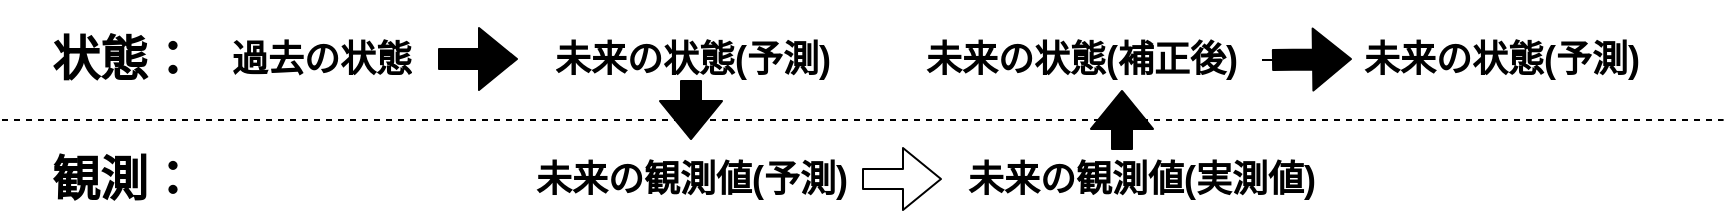 <mxfile version="13.3.9">
    <diagram id="6hGFLwfOUW9BJ-s0fimq" name="Page-1">
        <mxGraphModel dx="684" dy="581" grid="1" gridSize="10" guides="1" tooltips="1" connect="1" arrows="1" fold="1" page="1" pageScale="1" pageWidth="827" pageHeight="1169" background="#FFFFFF" math="0" shadow="0">
            <root>
                <mxCell id="0"/>
                <mxCell id="1" parent="0"/>
                <mxCell id="6" value="&lt;h1&gt;状態：&lt;/h1&gt;" style="text;html=1;spacing=5;spacingTop=-20;whiteSpace=wrap;overflow=hidden;rounded=0;fontColor=#000000;" parent="1" vertex="1">
                    <mxGeometry x="70" y="270" width="90" height="40" as="geometry"/>
                </mxCell>
                <mxCell id="8" value="&lt;h1&gt;観測：&lt;/h1&gt;" style="text;html=1;spacing=5;spacingTop=-20;whiteSpace=wrap;overflow=hidden;rounded=0;fontColor=#000000;" parent="1" vertex="1">
                    <mxGeometry x="70" y="330" width="90" height="40" as="geometry"/>
                </mxCell>
                <mxCell id="9" value="&lt;h2&gt;未来の状態(予測)&lt;/h2&gt;" style="text;html=1;spacing=5;spacingTop=-20;whiteSpace=wrap;overflow=hidden;rounded=0;align=center;fontColor=#000000;" parent="1" vertex="1">
                    <mxGeometry x="320" y="275" width="151" height="30" as="geometry"/>
                </mxCell>
                <mxCell id="27" value="" style="edgeStyle=orthogonalEdgeStyle;rounded=0;orthogonalLoop=1;jettySize=auto;html=1;fontColor=#000000;" edge="1" parent="1" source="10" target="11">
                    <mxGeometry relative="1" as="geometry"/>
                </mxCell>
                <mxCell id="10" value="&lt;h2&gt;未来の状態(補正後)&lt;/h2&gt;" style="text;html=1;spacing=5;spacingTop=-20;whiteSpace=wrap;overflow=hidden;rounded=0;align=center;fontColor=#000000;" parent="1" vertex="1">
                    <mxGeometry x="500" y="275" width="180" height="30" as="geometry"/>
                </mxCell>
                <mxCell id="11" value="&lt;h2&gt;未来の状態(予測)&lt;/h2&gt;" style="text;html=1;spacing=5;spacingTop=-20;whiteSpace=wrap;overflow=hidden;rounded=0;align=center;fontColor=#000000;" parent="1" vertex="1">
                    <mxGeometry x="720" y="275" width="160" height="30" as="geometry"/>
                </mxCell>
                <mxCell id="12" value="&lt;h2&gt;過去の状態&lt;/h2&gt;" style="text;html=1;spacing=5;spacingTop=-20;whiteSpace=wrap;overflow=hidden;rounded=0;align=center;fontColor=#000000;" parent="1" vertex="1">
                    <mxGeometry x="150" y="275" width="120" height="30" as="geometry"/>
                </mxCell>
                <mxCell id="13" value="&lt;h2&gt;未来の観測値(予測)&lt;/h2&gt;" style="text;html=1;spacing=5;spacingTop=-20;whiteSpace=wrap;overflow=hidden;rounded=0;align=center;fontColor=#000000;" parent="1" vertex="1">
                    <mxGeometry x="310" y="335" width="170" height="30" as="geometry"/>
                </mxCell>
                <mxCell id="14" value="&lt;h2&gt;未来の観測値(実測値)&lt;/h2&gt;" style="text;html=1;spacing=5;spacingTop=-20;whiteSpace=wrap;overflow=hidden;rounded=0;align=center;fontColor=#000000;" parent="1" vertex="1">
                    <mxGeometry x="520" y="335" width="200" height="30" as="geometry"/>
                </mxCell>
                <mxCell id="16" value="" style="shape=flexArrow;endArrow=classic;html=1;fontColor=#000000;fillColor=#000000;" parent="1" edge="1">
                    <mxGeometry width="50" height="50" relative="1" as="geometry">
                        <mxPoint x="268" y="289.5" as="sourcePoint"/>
                        <mxPoint x="308" y="289.5" as="targetPoint"/>
                    </mxGeometry>
                </mxCell>
                <mxCell id="17" value="" style="shape=flexArrow;endArrow=classic;html=1;fontColor=#000000;fillColor=#000000;" parent="1" edge="1">
                    <mxGeometry width="50" height="50" relative="1" as="geometry">
                        <mxPoint x="685" y="290" as="sourcePoint"/>
                        <mxPoint x="725" y="289.5" as="targetPoint"/>
                    </mxGeometry>
                </mxCell>
                <mxCell id="21" value="" style="shape=flexArrow;endArrow=classic;html=1;fontColor=#000000;" parent="1" edge="1">
                    <mxGeometry width="50" height="50" relative="1" as="geometry">
                        <mxPoint x="480" y="349.5" as="sourcePoint"/>
                        <mxPoint x="520" y="349.5" as="targetPoint"/>
                    </mxGeometry>
                </mxCell>
                <mxCell id="22" value="" style="endArrow=none;dashed=1;html=1;fontColor=#000000;strokeColor=#000000;" parent="1" edge="1">
                    <mxGeometry width="50" height="50" relative="1" as="geometry">
                        <mxPoint x="50" y="320" as="sourcePoint"/>
                        <mxPoint x="910.8" y="320" as="targetPoint"/>
                    </mxGeometry>
                </mxCell>
                <mxCell id="24" value="" style="shape=flexArrow;endArrow=classic;html=1;fontColor=#000000;fillColor=#000000;" parent="1" edge="1">
                    <mxGeometry width="50" height="50" relative="1" as="geometry">
                        <mxPoint x="394.5" y="300" as="sourcePoint"/>
                        <mxPoint x="394.5" y="330" as="targetPoint"/>
                    </mxGeometry>
                </mxCell>
                <mxCell id="25" value="" style="shape=flexArrow;endArrow=classic;html=1;fontColor=#000000;fillColor=#000000;" parent="1" edge="1">
                    <mxGeometry width="50" height="50" relative="1" as="geometry">
                        <mxPoint x="610" y="335" as="sourcePoint"/>
                        <mxPoint x="610" y="305" as="targetPoint"/>
                    </mxGeometry>
                </mxCell>
            </root>
        </mxGraphModel>
    </diagram>
</mxfile>
